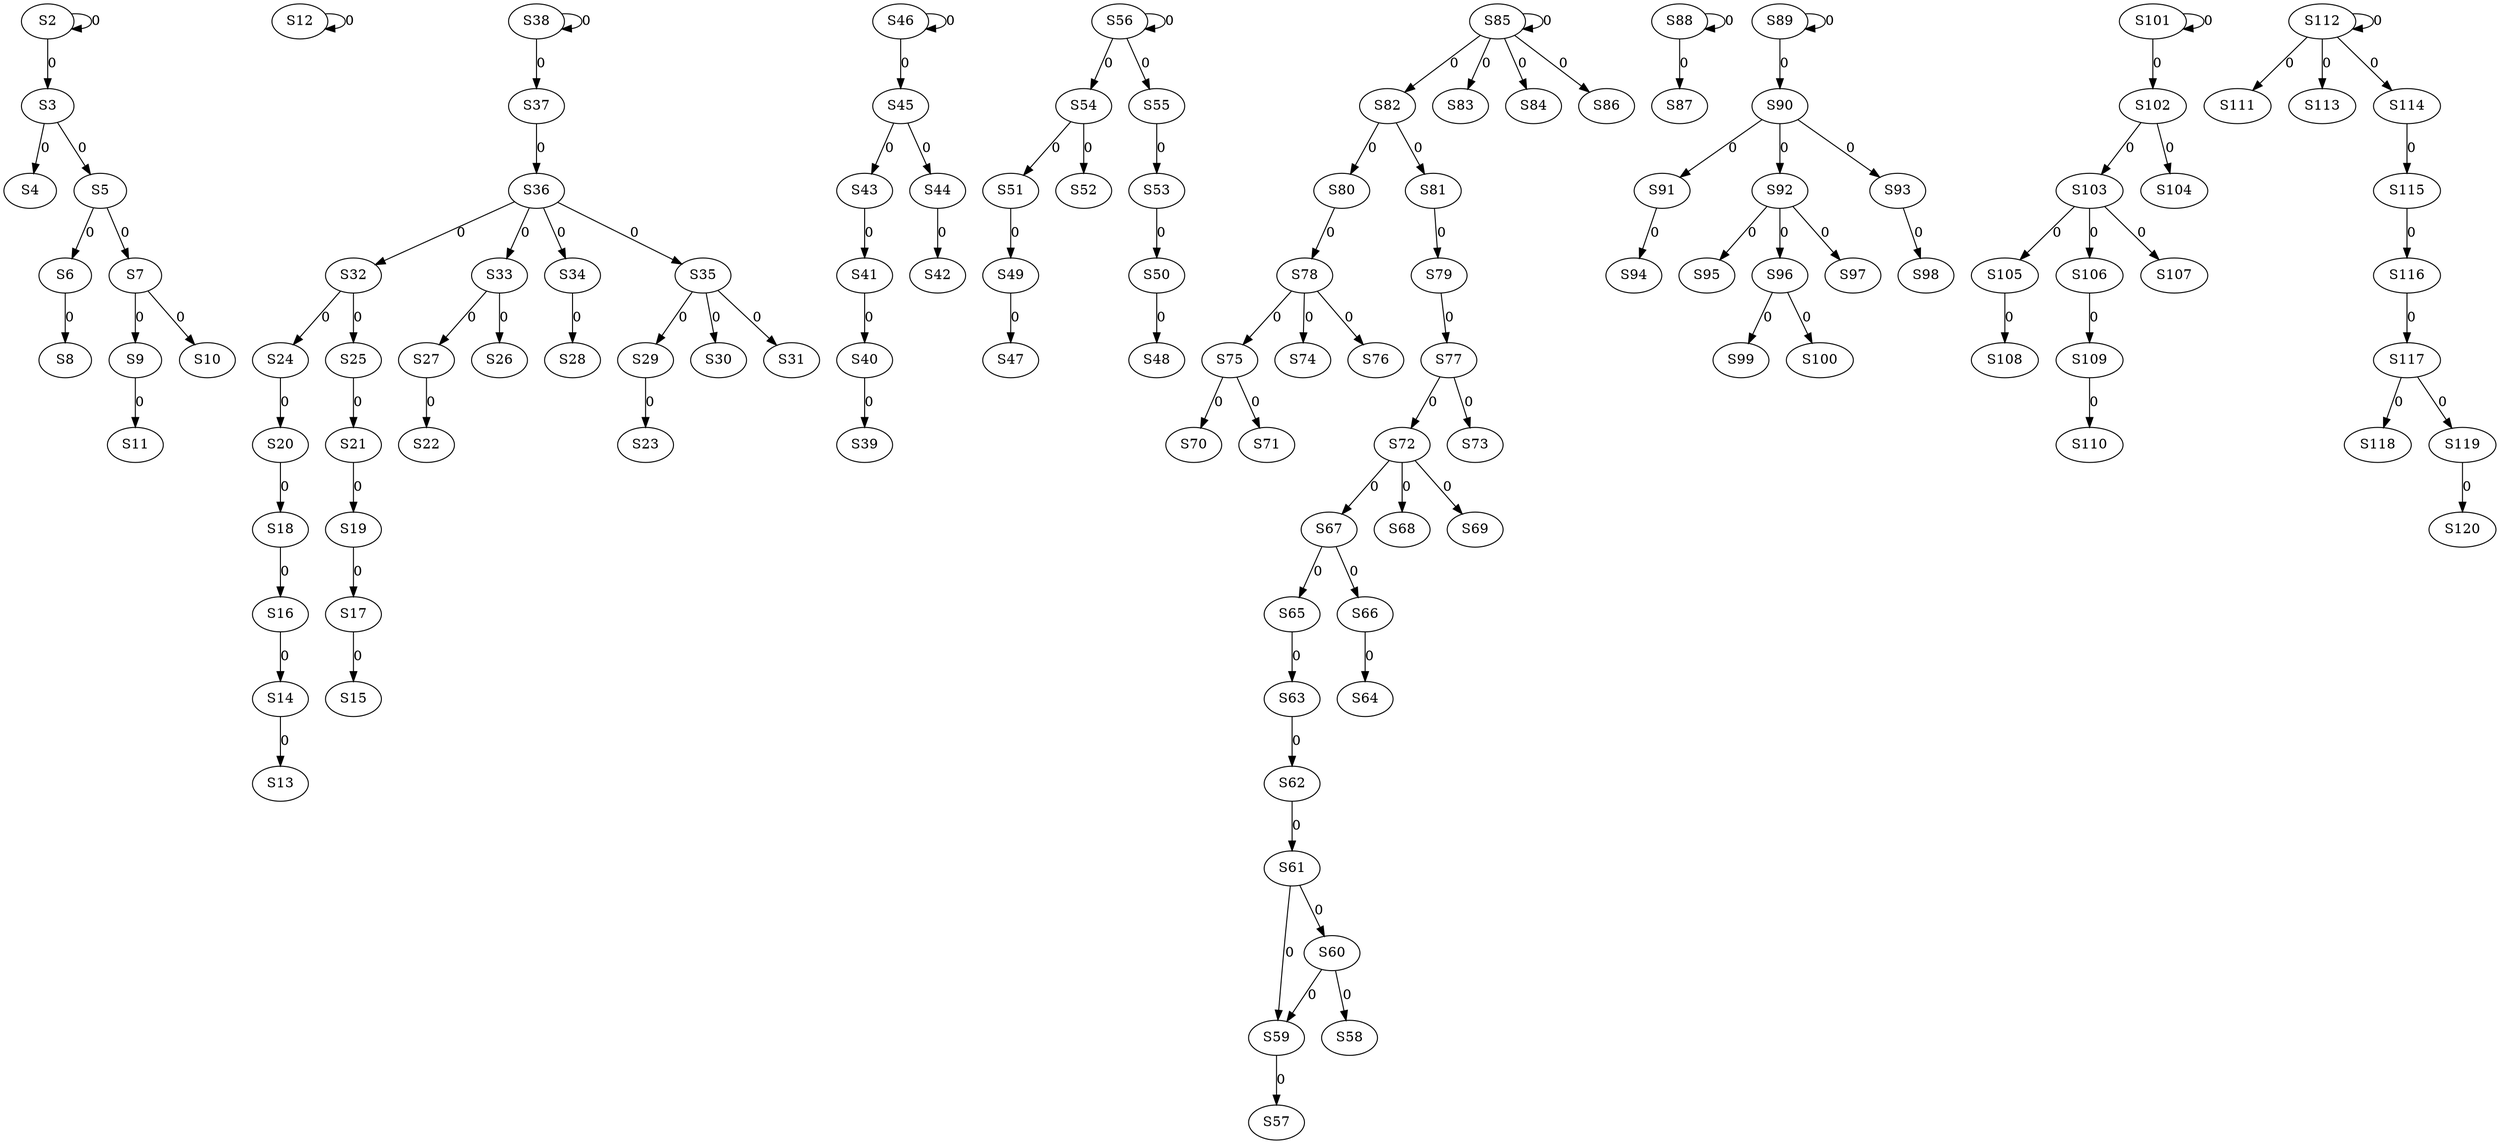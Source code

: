strict digraph {
	S2 -> S2 [ label = 0 ];
	S2 -> S3 [ label = 0 ];
	S3 -> S4 [ label = 0 ];
	S3 -> S5 [ label = 0 ];
	S5 -> S6 [ label = 0 ];
	S5 -> S7 [ label = 0 ];
	S6 -> S8 [ label = 0 ];
	S7 -> S9 [ label = 0 ];
	S7 -> S10 [ label = 0 ];
	S9 -> S11 [ label = 0 ];
	S12 -> S12 [ label = 0 ];
	S14 -> S13 [ label = 0 ];
	S16 -> S14 [ label = 0 ];
	S17 -> S15 [ label = 0 ];
	S18 -> S16 [ label = 0 ];
	S19 -> S17 [ label = 0 ];
	S20 -> S18 [ label = 0 ];
	S21 -> S19 [ label = 0 ];
	S24 -> S20 [ label = 0 ];
	S25 -> S21 [ label = 0 ];
	S27 -> S22 [ label = 0 ];
	S29 -> S23 [ label = 0 ];
	S32 -> S24 [ label = 0 ];
	S32 -> S25 [ label = 0 ];
	S33 -> S26 [ label = 0 ];
	S33 -> S27 [ label = 0 ];
	S34 -> S28 [ label = 0 ];
	S35 -> S29 [ label = 0 ];
	S35 -> S30 [ label = 0 ];
	S35 -> S31 [ label = 0 ];
	S36 -> S32 [ label = 0 ];
	S36 -> S33 [ label = 0 ];
	S36 -> S34 [ label = 0 ];
	S36 -> S35 [ label = 0 ];
	S37 -> S36 [ label = 0 ];
	S38 -> S37 [ label = 0 ];
	S38 -> S38 [ label = 0 ];
	S40 -> S39 [ label = 0 ];
	S41 -> S40 [ label = 0 ];
	S43 -> S41 [ label = 0 ];
	S44 -> S42 [ label = 0 ];
	S45 -> S43 [ label = 0 ];
	S45 -> S44 [ label = 0 ];
	S46 -> S45 [ label = 0 ];
	S46 -> S46 [ label = 0 ];
	S49 -> S47 [ label = 0 ];
	S50 -> S48 [ label = 0 ];
	S51 -> S49 [ label = 0 ];
	S53 -> S50 [ label = 0 ];
	S54 -> S51 [ label = 0 ];
	S54 -> S52 [ label = 0 ];
	S55 -> S53 [ label = 0 ];
	S56 -> S54 [ label = 0 ];
	S56 -> S55 [ label = 0 ];
	S56 -> S56 [ label = 0 ];
	S59 -> S57 [ label = 0 ];
	S60 -> S58 [ label = 0 ];
	S60 -> S59 [ label = 0 ];
	S61 -> S60 [ label = 0 ];
	S62 -> S61 [ label = 0 ];
	S63 -> S62 [ label = 0 ];
	S65 -> S63 [ label = 0 ];
	S66 -> S64 [ label = 0 ];
	S67 -> S65 [ label = 0 ];
	S67 -> S66 [ label = 0 ];
	S72 -> S67 [ label = 0 ];
	S72 -> S68 [ label = 0 ];
	S72 -> S69 [ label = 0 ];
	S75 -> S70 [ label = 0 ];
	S75 -> S71 [ label = 0 ];
	S77 -> S72 [ label = 0 ];
	S77 -> S73 [ label = 0 ];
	S78 -> S74 [ label = 0 ];
	S78 -> S75 [ label = 0 ];
	S78 -> S76 [ label = 0 ];
	S79 -> S77 [ label = 0 ];
	S80 -> S78 [ label = 0 ];
	S81 -> S79 [ label = 0 ];
	S82 -> S80 [ label = 0 ];
	S82 -> S81 [ label = 0 ];
	S85 -> S82 [ label = 0 ];
	S85 -> S83 [ label = 0 ];
	S85 -> S84 [ label = 0 ];
	S85 -> S85 [ label = 0 ];
	S85 -> S86 [ label = 0 ];
	S88 -> S87 [ label = 0 ];
	S88 -> S88 [ label = 0 ];
	S89 -> S89 [ label = 0 ];
	S89 -> S90 [ label = 0 ];
	S90 -> S91 [ label = 0 ];
	S90 -> S92 [ label = 0 ];
	S90 -> S93 [ label = 0 ];
	S91 -> S94 [ label = 0 ];
	S92 -> S95 [ label = 0 ];
	S92 -> S96 [ label = 0 ];
	S92 -> S97 [ label = 0 ];
	S93 -> S98 [ label = 0 ];
	S96 -> S99 [ label = 0 ];
	S96 -> S100 [ label = 0 ];
	S101 -> S101 [ label = 0 ];
	S101 -> S102 [ label = 0 ];
	S102 -> S103 [ label = 0 ];
	S102 -> S104 [ label = 0 ];
	S103 -> S105 [ label = 0 ];
	S103 -> S106 [ label = 0 ];
	S103 -> S107 [ label = 0 ];
	S105 -> S108 [ label = 0 ];
	S106 -> S109 [ label = 0 ];
	S109 -> S110 [ label = 0 ];
	S112 -> S111 [ label = 0 ];
	S112 -> S112 [ label = 0 ];
	S112 -> S113 [ label = 0 ];
	S112 -> S114 [ label = 0 ];
	S114 -> S115 [ label = 0 ];
	S115 -> S116 [ label = 0 ];
	S116 -> S117 [ label = 0 ];
	S117 -> S118 [ label = 0 ];
	S117 -> S119 [ label = 0 ];
	S119 -> S120 [ label = 0 ];
	S61 -> S59 [ label = 0 ];
}